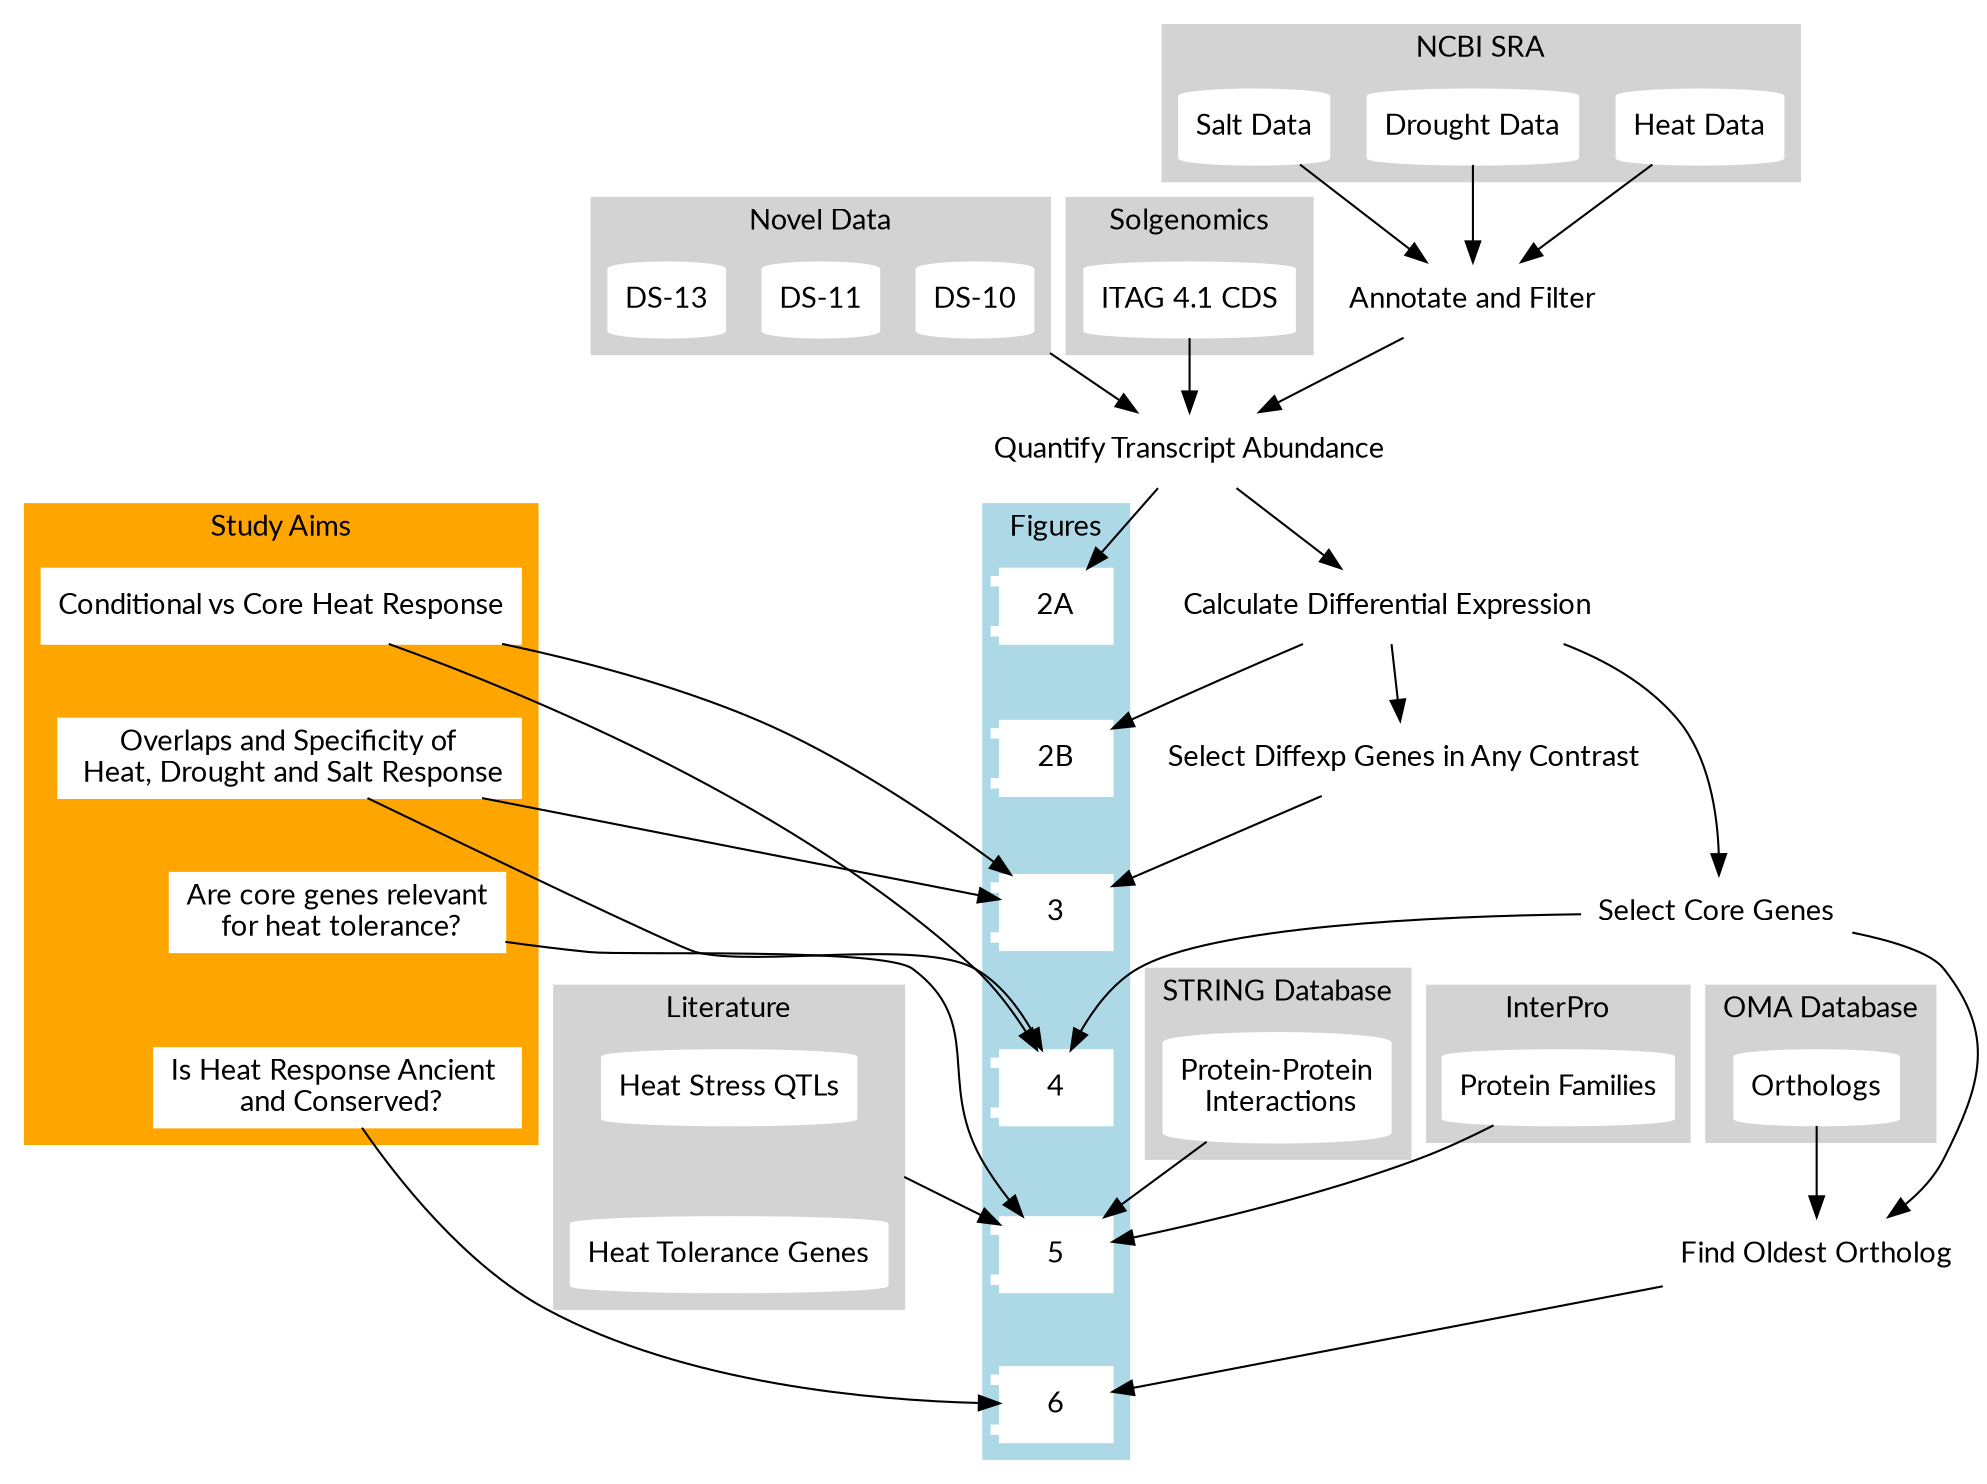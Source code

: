 digraph G {
	fontname="Lato,Helvetica,Arial,sans-serif";
	compound=true;
	node [fontname="Lato,Helvetica,Arial,sans-serif"]
	edge [fontname="Lato,Helvetica,Arial,sans-serif"]
	
	subgraph cluster_hypo {
		label = "Study Aims"
		style=filled;
		color=orange;
		node [shape=rect,style=filled,color=white];
		edge [penwidth=0,arrowsize=0];
		h1 [label="Conditional vs Core Heat Response"];
		h2 [label="Overlaps and Specificity of\n Heat, Drought and Salt Response"];
		h3 [label="Are core genes relevant\n for heat tolerance?"];
		h4 [label="Is Heat Response Ancient \n and Conserved?"];
		h1 -> h2 -> h3 -> h4;
	}
	
	subgraph cluster_0 {
		style=filled;
		color=lightgrey;
		node [style=filled,color=white,shape=cylinder];
		d1 [label="Heat Data"];
		d2 [label="Drought Data"];
		d3 [label="Salt Data"];
		label = "NCBI SRA";
	}
	
	subgraph cluster_01 {
		style=filled;
		color=lightgrey;
		node [style=filled,color=white,shape=cylinder];
		dn1 [label="DS-10"];
		dn2 [label="DS-11"];
		dn3 [label="DS-13"];
		label = "Novel Data";
	}
	
	subgraph cluster_1 {
		style=filled;
		color=lightgrey;
		node [style=filled,color=white,shape=cylinder];
		d4 [label="ITAG 4.1 CDS"];
		label = "Solgenomics";
	}
	
	subgraph cluster_2 {
		style=filled;
		color=lightblue;
		node [style=filled,color=white,shape=component];
		edge [penwidth=0,arrowsize=0]
		f1 [label="2A"];
		f2 [label="2B"];
		f3 [label="3"];
		f4 [label="4"];
		f5 [label="5"];
		f6 [label="6"];
		f1 -> f2 -> f3 -> f4 -> f5 -> f6;
		label = "Figures";
	}
	
	subgraph cluster_3 {
		style=filled;
		color=lightgrey;
		node [style=filled,color=white,shape=cylinder];
		edge [penwidth=0,arrowsize=0,weight=2];
		d5 [label="Heat Stress QTLs"];
		d7 [label="Heat Tolerance Genes"];
		d5 -> d7;
		label = "Literature";
	}
	
	subgraph cluster_4 {
		style=filled;
		color=lightgrey;
		node [style=filled,color=white,shape=cylinder];
		d6 [label="Orthologs"];
		label = "OMA Database";
	}
	
	subgraph cluster_5 {
		style=filled;
		color=lightgrey;
		node [style=filled,color=white,shape=cylinder];
		d8 [label="Protein-Protein\n Interactions"];
		label = "STRING Database";
	}
	
	subgraph cluster_6 {
		style=filled;
		color=lightgrey;
		node [style=filled,color=white,shape=cylinder];
		d9 [label="Protein Families"];
		label = "InterPro";
	}

    
	p1 [shape=none,label="Annotate and Filter"];
	p2 [shape=none,label="Quantify Transcript Abundance"];
	p3 [shape=none,label="Calculate Differential Expression"];
	p4 [shape=none,label="Select Diffexp Genes in Any Contrast"];
	p5 [shape=none,label="Select Core Genes"];
	p6 [shape=none,label="Find Oldest Ortholog"];
    
	d1 -> p1;
	d2 -> p1;
	d3 -> p1;
	
	dn1 -> p2 [ltail=cluster_01];
	
	d4 -> p2;
	p1 -> p2;
	p2 -> f1;
	
	p2 -> p3;
	p3 -> f2;
	
	p3 -> p4;
	p4 -> f3;
	
	p3 -> p5;
	p5 -> f4;
	d5 -> f5[ltail=cluster_3];
	d8 -> f5;
	d9 -> f5;
	
	p5 -> p6;
	p6 -> f6;
	d6 -> p6;
	
	h1 -> f3;
	h1 -> f4;
	h2 -> f3;
	h2 -> f4;
	h3 -> f5;
	h4 -> f6;
	
}
